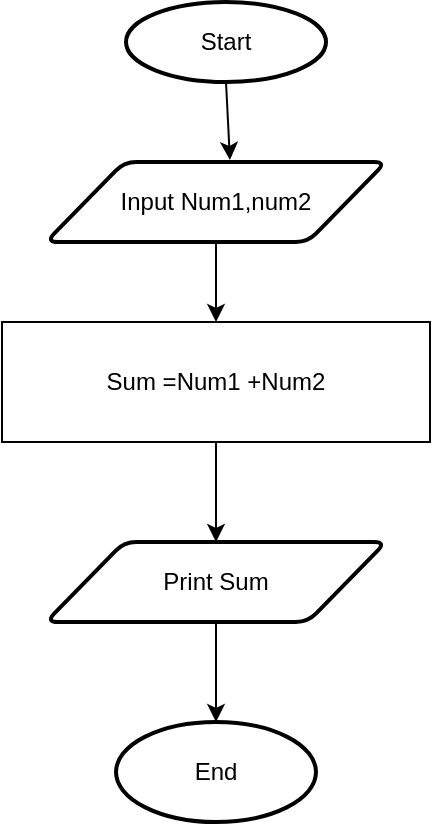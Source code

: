 <mxfile version="16.4.0" type="device"><diagram id="C5RBs43oDa-KdzZeNtuy" name="Page-1"><mxGraphModel dx="868" dy="553" grid="1" gridSize="10" guides="1" tooltips="1" connect="1" arrows="1" fold="1" page="1" pageScale="1" pageWidth="827" pageHeight="1169" math="0" shadow="0"><root><mxCell id="WIyWlLk6GJQsqaUBKTNV-0"/><mxCell id="WIyWlLk6GJQsqaUBKTNV-1" parent="WIyWlLk6GJQsqaUBKTNV-0"/><mxCell id="Z2QaAKdGMz6jKYnlnll4-9" style="edgeStyle=none;rounded=0;orthogonalLoop=1;jettySize=auto;html=1;exitX=0.5;exitY=1;exitDx=0;exitDy=0;exitPerimeter=0;entryX=0.541;entryY=-0.025;entryDx=0;entryDy=0;entryPerimeter=0;" edge="1" parent="WIyWlLk6GJQsqaUBKTNV-1" source="Z2QaAKdGMz6jKYnlnll4-2" target="Z2QaAKdGMz6jKYnlnll4-3"><mxGeometry relative="1" as="geometry"/></mxCell><mxCell id="Z2QaAKdGMz6jKYnlnll4-2" value="Start" style="strokeWidth=2;html=1;shape=mxgraph.flowchart.start_1;whiteSpace=wrap;" vertex="1" parent="WIyWlLk6GJQsqaUBKTNV-1"><mxGeometry x="380" y="140" width="100" height="40" as="geometry"/></mxCell><mxCell id="Z2QaAKdGMz6jKYnlnll4-10" style="edgeStyle=none;rounded=0;orthogonalLoop=1;jettySize=auto;html=1;exitX=0.5;exitY=1;exitDx=0;exitDy=0;entryX=0.5;entryY=0;entryDx=0;entryDy=0;" edge="1" parent="WIyWlLk6GJQsqaUBKTNV-1" source="Z2QaAKdGMz6jKYnlnll4-3" target="Z2QaAKdGMz6jKYnlnll4-4"><mxGeometry relative="1" as="geometry"/></mxCell><mxCell id="Z2QaAKdGMz6jKYnlnll4-3" value="Input Num1,num2" style="shape=parallelogram;html=1;strokeWidth=2;perimeter=parallelogramPerimeter;whiteSpace=wrap;rounded=1;arcSize=12;size=0.23;" vertex="1" parent="WIyWlLk6GJQsqaUBKTNV-1"><mxGeometry x="340" y="220" width="170" height="40" as="geometry"/></mxCell><mxCell id="Z2QaAKdGMz6jKYnlnll4-11" style="edgeStyle=none;rounded=0;orthogonalLoop=1;jettySize=auto;html=1;exitX=0.5;exitY=1;exitDx=0;exitDy=0;" edge="1" parent="WIyWlLk6GJQsqaUBKTNV-1" source="Z2QaAKdGMz6jKYnlnll4-4" target="Z2QaAKdGMz6jKYnlnll4-6"><mxGeometry relative="1" as="geometry"/></mxCell><mxCell id="Z2QaAKdGMz6jKYnlnll4-4" value="Sum =Num1 +Num2" style="rounded=0;whiteSpace=wrap;html=1;" vertex="1" parent="WIyWlLk6GJQsqaUBKTNV-1"><mxGeometry x="318" y="300" width="214" height="60" as="geometry"/></mxCell><mxCell id="Z2QaAKdGMz6jKYnlnll4-12" value="" style="edgeStyle=none;rounded=0;orthogonalLoop=1;jettySize=auto;html=1;" edge="1" parent="WIyWlLk6GJQsqaUBKTNV-1" source="Z2QaAKdGMz6jKYnlnll4-6" target="Z2QaAKdGMz6jKYnlnll4-7"><mxGeometry relative="1" as="geometry"/></mxCell><mxCell id="Z2QaAKdGMz6jKYnlnll4-6" value="Print Sum" style="shape=parallelogram;html=1;strokeWidth=2;perimeter=parallelogramPerimeter;whiteSpace=wrap;rounded=1;arcSize=12;size=0.23;" vertex="1" parent="WIyWlLk6GJQsqaUBKTNV-1"><mxGeometry x="340" y="410" width="170" height="40" as="geometry"/></mxCell><mxCell id="Z2QaAKdGMz6jKYnlnll4-7" value="End" style="strokeWidth=2;html=1;shape=mxgraph.flowchart.start_1;whiteSpace=wrap;" vertex="1" parent="WIyWlLk6GJQsqaUBKTNV-1"><mxGeometry x="375" y="500" width="100" height="50" as="geometry"/></mxCell></root></mxGraphModel></diagram></mxfile>